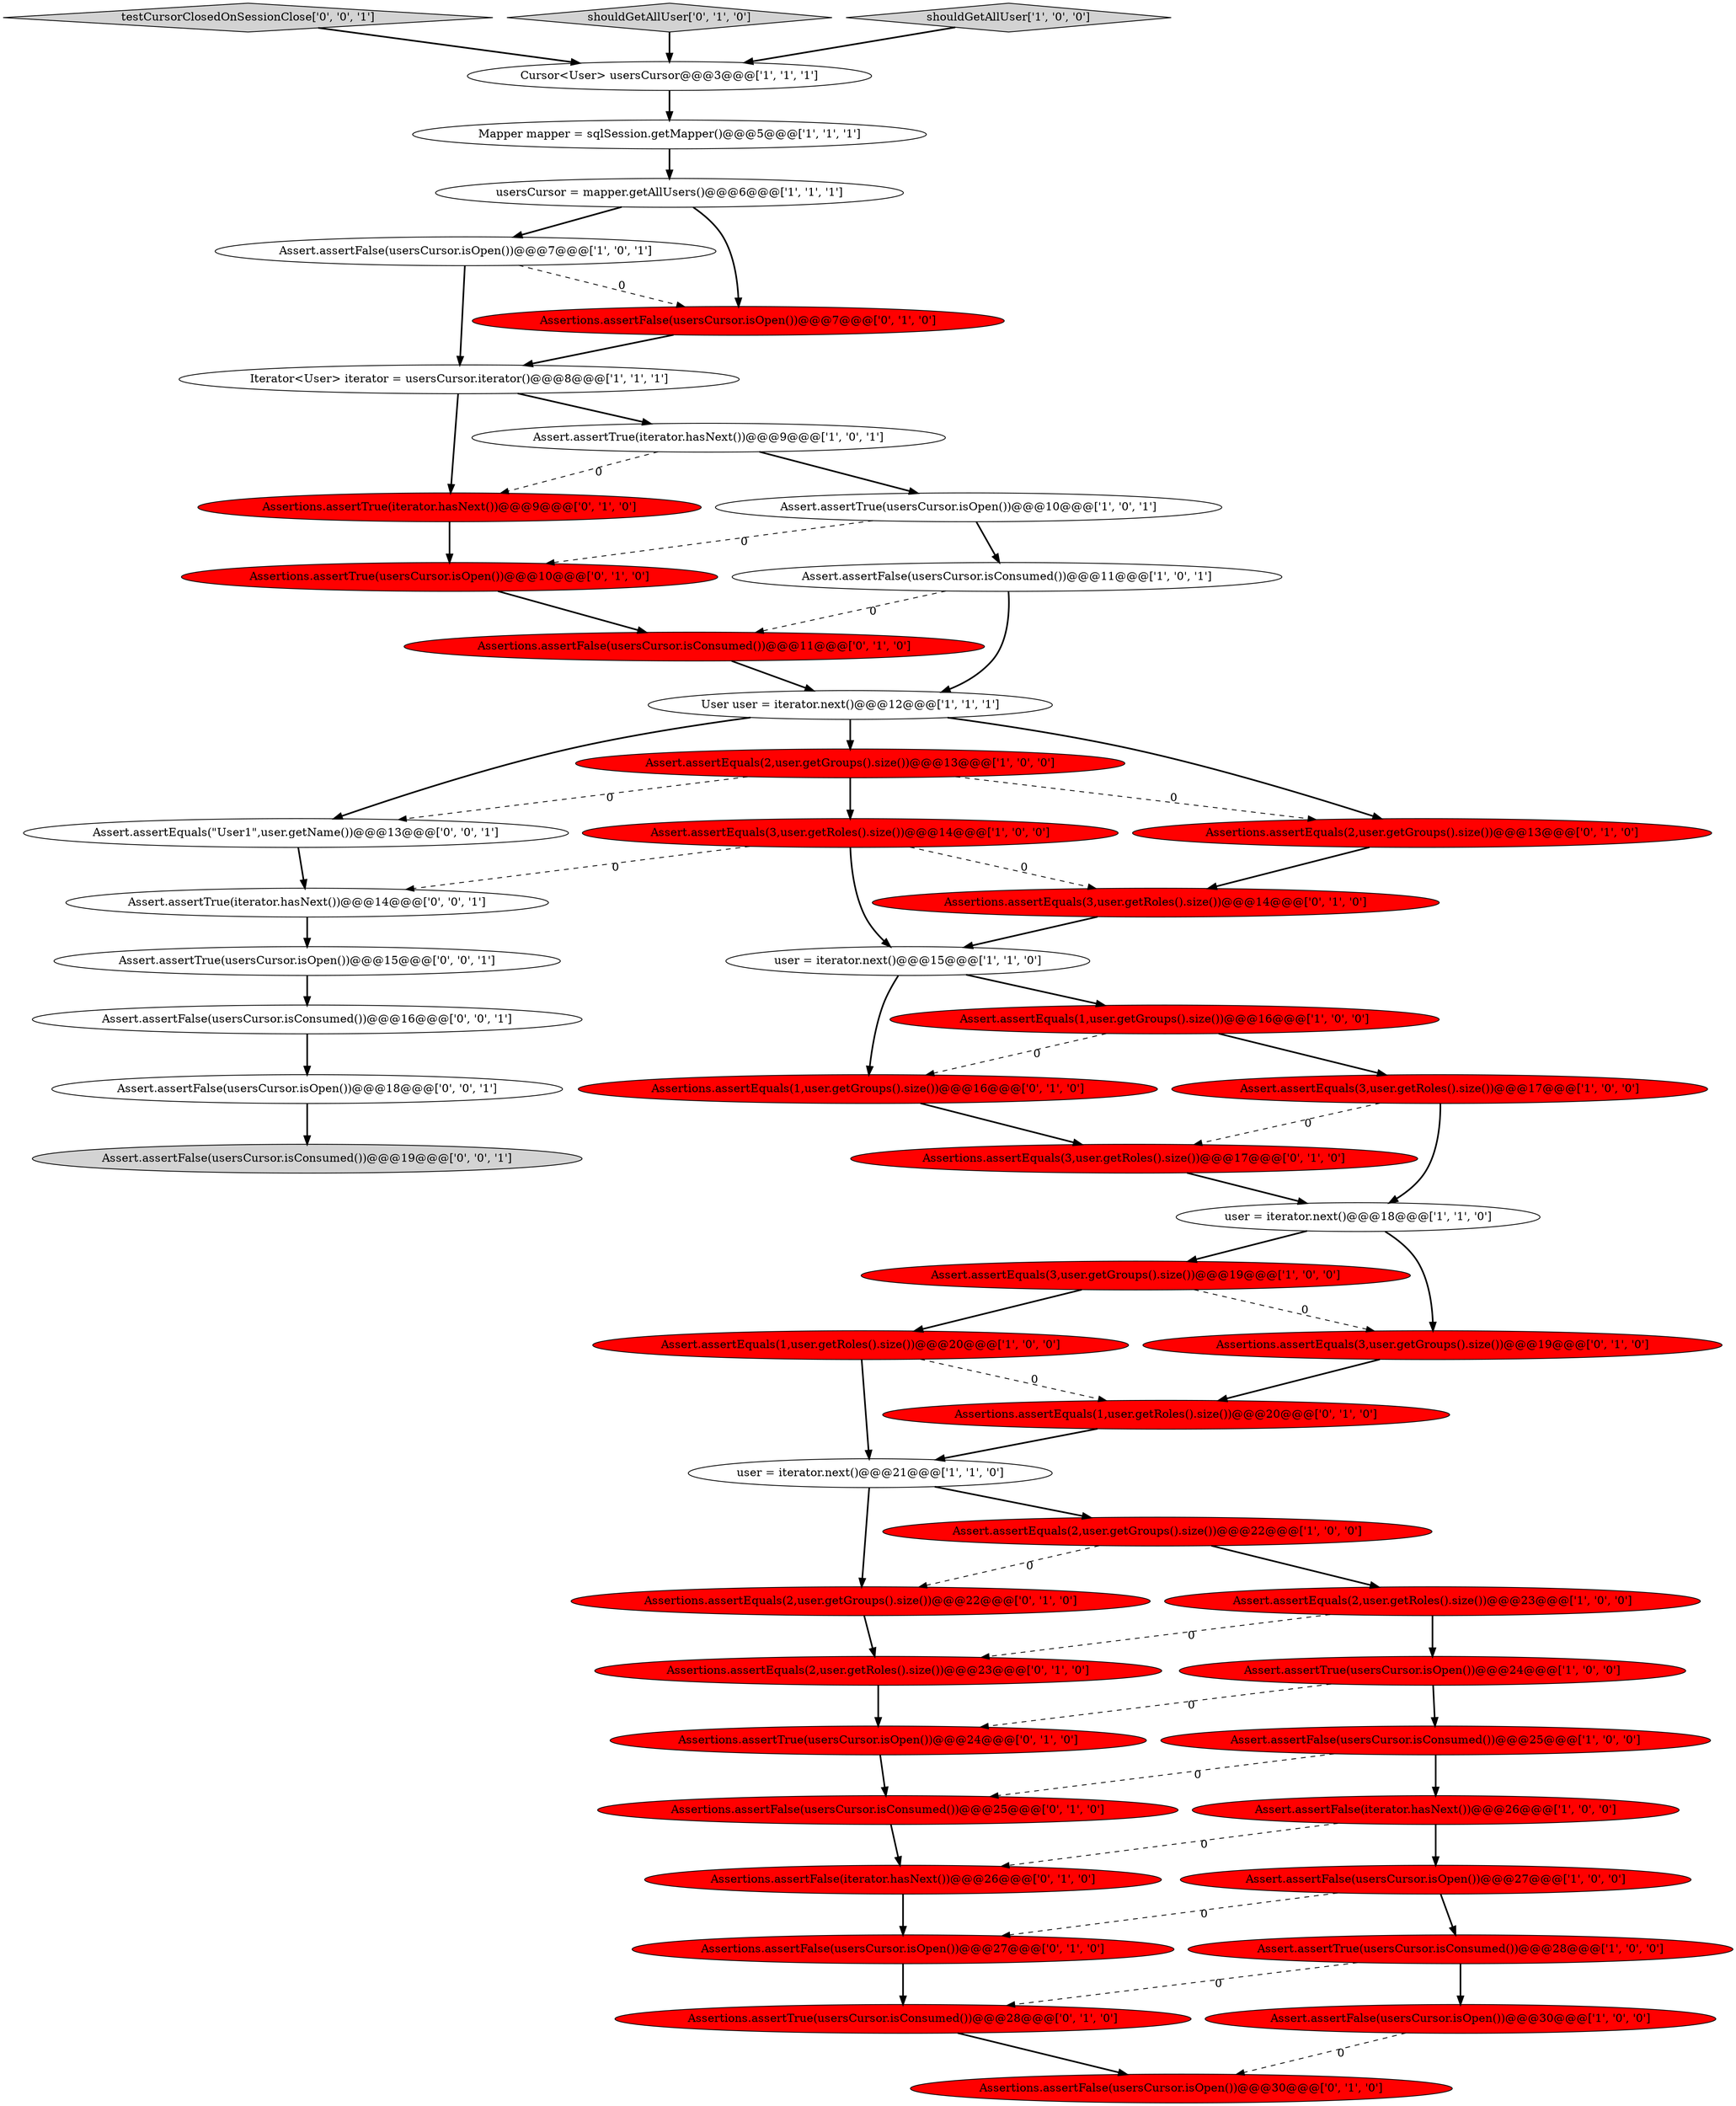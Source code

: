 digraph {
19 [style = filled, label = "Assert.assertEquals(3,user.getGroups().size())@@@19@@@['1', '0', '0']", fillcolor = red, shape = ellipse image = "AAA1AAABBB1BBB"];
10 [style = filled, label = "User user = iterator.next()@@@12@@@['1', '1', '1']", fillcolor = white, shape = ellipse image = "AAA0AAABBB1BBB"];
33 [style = filled, label = "Assertions.assertTrue(usersCursor.isOpen())@@@24@@@['0', '1', '0']", fillcolor = red, shape = ellipse image = "AAA1AAABBB2BBB"];
3 [style = filled, label = "user = iterator.next()@@@21@@@['1', '1', '0']", fillcolor = white, shape = ellipse image = "AAA0AAABBB1BBB"];
31 [style = filled, label = "Assertions.assertEquals(2,user.getGroups().size())@@@22@@@['0', '1', '0']", fillcolor = red, shape = ellipse image = "AAA1AAABBB2BBB"];
9 [style = filled, label = "Mapper mapper = sqlSession.getMapper()@@@5@@@['1', '1', '1']", fillcolor = white, shape = ellipse image = "AAA0AAABBB1BBB"];
45 [style = filled, label = "Assertions.assertEquals(1,user.getRoles().size())@@@20@@@['0', '1', '0']", fillcolor = red, shape = ellipse image = "AAA1AAABBB2BBB"];
13 [style = filled, label = "Assert.assertTrue(usersCursor.isConsumed())@@@28@@@['1', '0', '0']", fillcolor = red, shape = ellipse image = "AAA1AAABBB1BBB"];
40 [style = filled, label = "Assertions.assertEquals(3,user.getGroups().size())@@@19@@@['0', '1', '0']", fillcolor = red, shape = ellipse image = "AAA1AAABBB2BBB"];
27 [style = filled, label = "Assertions.assertEquals(2,user.getRoles().size())@@@23@@@['0', '1', '0']", fillcolor = red, shape = ellipse image = "AAA1AAABBB2BBB"];
36 [style = filled, label = "Assertions.assertFalse(usersCursor.isConsumed())@@@25@@@['0', '1', '0']", fillcolor = red, shape = ellipse image = "AAA1AAABBB2BBB"];
12 [style = filled, label = "Assert.assertEquals(1,user.getRoles().size())@@@20@@@['1', '0', '0']", fillcolor = red, shape = ellipse image = "AAA1AAABBB1BBB"];
20 [style = filled, label = "Assert.assertFalse(usersCursor.isConsumed())@@@25@@@['1', '0', '0']", fillcolor = red, shape = ellipse image = "AAA1AAABBB1BBB"];
38 [style = filled, label = "Assertions.assertFalse(usersCursor.isOpen())@@@30@@@['0', '1', '0']", fillcolor = red, shape = ellipse image = "AAA1AAABBB2BBB"];
47 [style = filled, label = "Assert.assertFalse(usersCursor.isConsumed())@@@16@@@['0', '0', '1']", fillcolor = white, shape = ellipse image = "AAA0AAABBB3BBB"];
15 [style = filled, label = "Assert.assertEquals(3,user.getRoles().size())@@@17@@@['1', '0', '0']", fillcolor = red, shape = ellipse image = "AAA1AAABBB1BBB"];
1 [style = filled, label = "Assert.assertFalse(usersCursor.isOpen())@@@27@@@['1', '0', '0']", fillcolor = red, shape = ellipse image = "AAA1AAABBB1BBB"];
51 [style = filled, label = "Assert.assertFalse(usersCursor.isConsumed())@@@19@@@['0', '0', '1']", fillcolor = lightgray, shape = ellipse image = "AAA0AAABBB3BBB"];
52 [style = filled, label = "testCursorClosedOnSessionClose['0', '0', '1']", fillcolor = lightgray, shape = diamond image = "AAA0AAABBB3BBB"];
25 [style = filled, label = "Assert.assertEquals(2,user.getGroups().size())@@@22@@@['1', '0', '0']", fillcolor = red, shape = ellipse image = "AAA1AAABBB1BBB"];
2 [style = filled, label = "Assert.assertEquals(1,user.getGroups().size())@@@16@@@['1', '0', '0']", fillcolor = red, shape = ellipse image = "AAA1AAABBB1BBB"];
43 [style = filled, label = "shouldGetAllUser['0', '1', '0']", fillcolor = lightgray, shape = diamond image = "AAA0AAABBB2BBB"];
46 [style = filled, label = "Assert.assertEquals(\"User1\",user.getName())@@@13@@@['0', '0', '1']", fillcolor = white, shape = ellipse image = "AAA0AAABBB3BBB"];
14 [style = filled, label = "usersCursor = mapper.getAllUsers()@@@6@@@['1', '1', '1']", fillcolor = white, shape = ellipse image = "AAA0AAABBB1BBB"];
28 [style = filled, label = "Assertions.assertTrue(usersCursor.isConsumed())@@@28@@@['0', '1', '0']", fillcolor = red, shape = ellipse image = "AAA1AAABBB2BBB"];
6 [style = filled, label = "Assert.assertEquals(2,user.getRoles().size())@@@23@@@['1', '0', '0']", fillcolor = red, shape = ellipse image = "AAA1AAABBB1BBB"];
41 [style = filled, label = "Assertions.assertFalse(usersCursor.isConsumed())@@@11@@@['0', '1', '0']", fillcolor = red, shape = ellipse image = "AAA1AAABBB2BBB"];
0 [style = filled, label = "Cursor<User> usersCursor@@@3@@@['1', '1', '1']", fillcolor = white, shape = ellipse image = "AAA0AAABBB1BBB"];
44 [style = filled, label = "Assertions.assertTrue(iterator.hasNext())@@@9@@@['0', '1', '0']", fillcolor = red, shape = ellipse image = "AAA1AAABBB2BBB"];
34 [style = filled, label = "Assertions.assertEquals(2,user.getGroups().size())@@@13@@@['0', '1', '0']", fillcolor = red, shape = ellipse image = "AAA1AAABBB2BBB"];
23 [style = filled, label = "Assert.assertFalse(usersCursor.isOpen())@@@7@@@['1', '0', '1']", fillcolor = white, shape = ellipse image = "AAA0AAABBB1BBB"];
48 [style = filled, label = "Assert.assertFalse(usersCursor.isOpen())@@@18@@@['0', '0', '1']", fillcolor = white, shape = ellipse image = "AAA0AAABBB3BBB"];
26 [style = filled, label = "shouldGetAllUser['1', '0', '0']", fillcolor = lightgray, shape = diamond image = "AAA0AAABBB1BBB"];
17 [style = filled, label = "Assert.assertFalse(iterator.hasNext())@@@26@@@['1', '0', '0']", fillcolor = red, shape = ellipse image = "AAA1AAABBB1BBB"];
30 [style = filled, label = "Assertions.assertEquals(3,user.getRoles().size())@@@14@@@['0', '1', '0']", fillcolor = red, shape = ellipse image = "AAA1AAABBB2BBB"];
32 [style = filled, label = "Assertions.assertEquals(3,user.getRoles().size())@@@17@@@['0', '1', '0']", fillcolor = red, shape = ellipse image = "AAA1AAABBB2BBB"];
29 [style = filled, label = "Assertions.assertTrue(usersCursor.isOpen())@@@10@@@['0', '1', '0']", fillcolor = red, shape = ellipse image = "AAA1AAABBB2BBB"];
24 [style = filled, label = "user = iterator.next()@@@15@@@['1', '1', '0']", fillcolor = white, shape = ellipse image = "AAA0AAABBB1BBB"];
50 [style = filled, label = "Assert.assertTrue(usersCursor.isOpen())@@@15@@@['0', '0', '1']", fillcolor = white, shape = ellipse image = "AAA0AAABBB3BBB"];
18 [style = filled, label = "Assert.assertTrue(iterator.hasNext())@@@9@@@['1', '0', '1']", fillcolor = white, shape = ellipse image = "AAA0AAABBB1BBB"];
7 [style = filled, label = "user = iterator.next()@@@18@@@['1', '1', '0']", fillcolor = white, shape = ellipse image = "AAA0AAABBB1BBB"];
16 [style = filled, label = "Iterator<User> iterator = usersCursor.iterator()@@@8@@@['1', '1', '1']", fillcolor = white, shape = ellipse image = "AAA0AAABBB1BBB"];
22 [style = filled, label = "Assert.assertTrue(usersCursor.isOpen())@@@10@@@['1', '0', '1']", fillcolor = white, shape = ellipse image = "AAA0AAABBB1BBB"];
5 [style = filled, label = "Assert.assertFalse(usersCursor.isConsumed())@@@11@@@['1', '0', '1']", fillcolor = white, shape = ellipse image = "AAA0AAABBB1BBB"];
11 [style = filled, label = "Assert.assertEquals(3,user.getRoles().size())@@@14@@@['1', '0', '0']", fillcolor = red, shape = ellipse image = "AAA1AAABBB1BBB"];
39 [style = filled, label = "Assertions.assertFalse(usersCursor.isOpen())@@@7@@@['0', '1', '0']", fillcolor = red, shape = ellipse image = "AAA1AAABBB2BBB"];
8 [style = filled, label = "Assert.assertEquals(2,user.getGroups().size())@@@13@@@['1', '0', '0']", fillcolor = red, shape = ellipse image = "AAA1AAABBB1BBB"];
37 [style = filled, label = "Assertions.assertFalse(usersCursor.isOpen())@@@27@@@['0', '1', '0']", fillcolor = red, shape = ellipse image = "AAA1AAABBB2BBB"];
21 [style = filled, label = "Assert.assertFalse(usersCursor.isOpen())@@@30@@@['1', '0', '0']", fillcolor = red, shape = ellipse image = "AAA1AAABBB1BBB"];
49 [style = filled, label = "Assert.assertTrue(iterator.hasNext())@@@14@@@['0', '0', '1']", fillcolor = white, shape = ellipse image = "AAA0AAABBB3BBB"];
35 [style = filled, label = "Assertions.assertFalse(iterator.hasNext())@@@26@@@['0', '1', '0']", fillcolor = red, shape = ellipse image = "AAA1AAABBB2BBB"];
42 [style = filled, label = "Assertions.assertEquals(1,user.getGroups().size())@@@16@@@['0', '1', '0']", fillcolor = red, shape = ellipse image = "AAA1AAABBB2BBB"];
4 [style = filled, label = "Assert.assertTrue(usersCursor.isOpen())@@@24@@@['1', '0', '0']", fillcolor = red, shape = ellipse image = "AAA1AAABBB1BBB"];
2->42 [style = dashed, label="0"];
5->10 [style = bold, label=""];
1->37 [style = dashed, label="0"];
30->24 [style = bold, label=""];
23->16 [style = bold, label=""];
0->9 [style = bold, label=""];
16->18 [style = bold, label=""];
20->17 [style = bold, label=""];
39->16 [style = bold, label=""];
37->28 [style = bold, label=""];
12->45 [style = dashed, label="0"];
15->7 [style = bold, label=""];
24->2 [style = bold, label=""];
17->1 [style = bold, label=""];
19->12 [style = bold, label=""];
45->3 [style = bold, label=""];
47->48 [style = bold, label=""];
3->25 [style = bold, label=""];
3->31 [style = bold, label=""];
44->29 [style = bold, label=""];
29->41 [style = bold, label=""];
46->49 [style = bold, label=""];
28->38 [style = bold, label=""];
17->35 [style = dashed, label="0"];
22->29 [style = dashed, label="0"];
10->46 [style = bold, label=""];
8->34 [style = dashed, label="0"];
15->32 [style = dashed, label="0"];
32->7 [style = bold, label=""];
21->38 [style = dashed, label="0"];
41->10 [style = bold, label=""];
25->6 [style = bold, label=""];
11->24 [style = bold, label=""];
8->46 [style = dashed, label="0"];
4->33 [style = dashed, label="0"];
22->5 [style = bold, label=""];
1->13 [style = bold, label=""];
34->30 [style = bold, label=""];
49->50 [style = bold, label=""];
11->49 [style = dashed, label="0"];
13->28 [style = dashed, label="0"];
6->4 [style = bold, label=""];
18->44 [style = dashed, label="0"];
26->0 [style = bold, label=""];
48->51 [style = bold, label=""];
18->22 [style = bold, label=""];
52->0 [style = bold, label=""];
10->34 [style = bold, label=""];
14->23 [style = bold, label=""];
10->8 [style = bold, label=""];
31->27 [style = bold, label=""];
35->37 [style = bold, label=""];
16->44 [style = bold, label=""];
6->27 [style = dashed, label="0"];
50->47 [style = bold, label=""];
20->36 [style = dashed, label="0"];
23->39 [style = dashed, label="0"];
33->36 [style = bold, label=""];
2->15 [style = bold, label=""];
4->20 [style = bold, label=""];
9->14 [style = bold, label=""];
25->31 [style = dashed, label="0"];
42->32 [style = bold, label=""];
43->0 [style = bold, label=""];
12->3 [style = bold, label=""];
40->45 [style = bold, label=""];
27->33 [style = bold, label=""];
36->35 [style = bold, label=""];
11->30 [style = dashed, label="0"];
13->21 [style = bold, label=""];
14->39 [style = bold, label=""];
8->11 [style = bold, label=""];
7->19 [style = bold, label=""];
5->41 [style = dashed, label="0"];
19->40 [style = dashed, label="0"];
7->40 [style = bold, label=""];
24->42 [style = bold, label=""];
}
